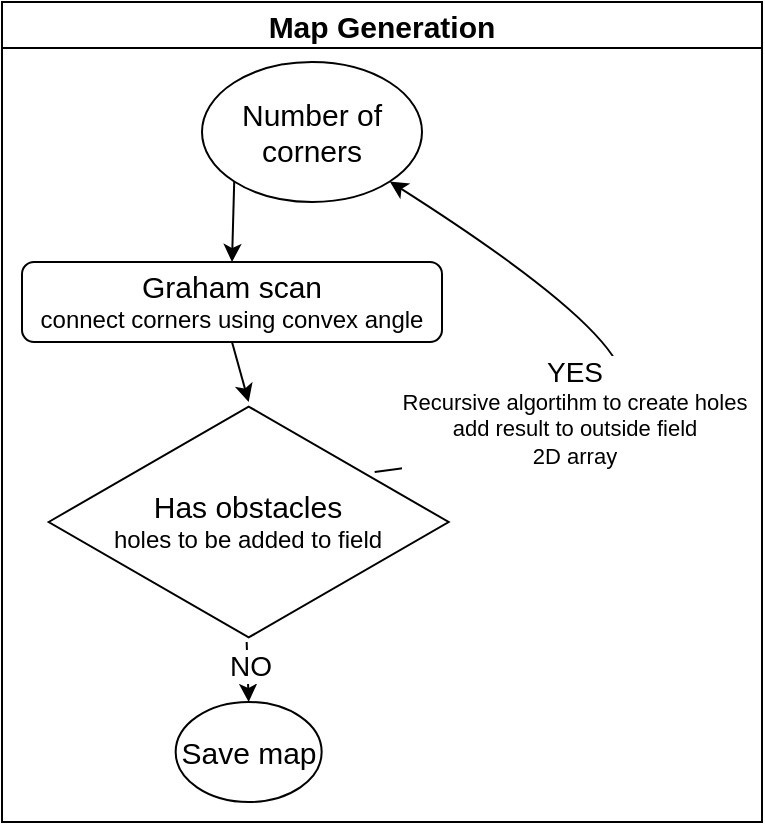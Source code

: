 <mxfile version="27.1.1">
  <diagram name="Page-1" id="HRGJyEPGa_MsWdXGEaco">
    <mxGraphModel dx="1187" dy="668" grid="1" gridSize="10" guides="1" tooltips="1" connect="1" arrows="1" fold="1" page="1" pageScale="1" pageWidth="850" pageHeight="1100" math="0" shadow="0">
      <root>
        <mxCell id="0" />
        <mxCell id="1" parent="0" />
        <mxCell id="yIRdzj23Edwq_WL7bTfc-16" value="&lt;font style=&quot;font-size: 15px;&quot;&gt;Map Generation&lt;/font&gt;" style="swimlane;whiteSpace=wrap;html=1;" parent="1" vertex="1">
          <mxGeometry x="140" y="400" width="380" height="410" as="geometry" />
        </mxCell>
        <mxCell id="yIRdzj23Edwq_WL7bTfc-18" value="&lt;div&gt;&lt;font style=&quot;font-size: 15px;&quot;&gt;Graham scan&lt;/font&gt;&lt;/div&gt;connect corners using convex angle" style="rounded=1;whiteSpace=wrap;html=1;" parent="yIRdzj23Edwq_WL7bTfc-16" vertex="1">
          <mxGeometry x="10" y="130" width="210" height="40" as="geometry" />
        </mxCell>
        <mxCell id="yIRdzj23Edwq_WL7bTfc-21" value="" style="endArrow=classic;html=1;rounded=0;exitX=0;exitY=1;exitDx=0;exitDy=0;entryX=0.5;entryY=0;entryDx=0;entryDy=0;" parent="yIRdzj23Edwq_WL7bTfc-16" source="PO3RijeszYsRJZFEl7BE-1" target="yIRdzj23Edwq_WL7bTfc-18" edge="1">
          <mxGeometry width="50" height="50" relative="1" as="geometry">
            <mxPoint x="157.5" y="120" as="sourcePoint" />
            <mxPoint x="160" y="160" as="targetPoint" />
          </mxGeometry>
        </mxCell>
        <mxCell id="yIRdzj23Edwq_WL7bTfc-24" value="" style="endArrow=classic;html=1;rounded=0;exitX=0.5;exitY=1;exitDx=0;exitDy=0;entryX=0.5;entryY=0;entryDx=0;entryDy=0;entryPerimeter=0;" parent="yIRdzj23Edwq_WL7bTfc-16" source="yIRdzj23Edwq_WL7bTfc-18" target="PO3RijeszYsRJZFEl7BE-3" edge="1">
          <mxGeometry width="50" height="50" relative="1" as="geometry">
            <mxPoint x="250" y="10" as="sourcePoint" />
            <mxPoint x="190" y="230" as="targetPoint" />
          </mxGeometry>
        </mxCell>
        <mxCell id="yIRdzj23Edwq_WL7bTfc-29" value="" style="curved=1;endArrow=classic;html=1;rounded=0;entryX=1;entryY=1;entryDx=0;entryDy=0;exitX=0.815;exitY=0.292;exitDx=0;exitDy=0;exitPerimeter=0;" parent="yIRdzj23Edwq_WL7bTfc-16" source="PO3RijeszYsRJZFEl7BE-3" target="PO3RijeszYsRJZFEl7BE-1" edge="1">
          <mxGeometry width="50" height="50" relative="1" as="geometry">
            <mxPoint x="231" y="260" as="sourcePoint" />
            <mxPoint x="258.08" y="120.99" as="targetPoint" />
            <Array as="points">
              <mxPoint x="300" y="220" />
              <mxPoint x="320" y="170" />
            </Array>
          </mxGeometry>
        </mxCell>
        <mxCell id="yIRdzj23Edwq_WL7bTfc-31" value="&lt;div&gt;&lt;font style=&quot;font-size: 14px;&quot;&gt;YES&lt;/font&gt;&lt;/div&gt;&lt;div&gt;Recursive algortihm to create holes&lt;/div&gt;&lt;div&gt;add result to outside field&lt;/div&gt;&lt;div&gt;2D array&lt;/div&gt;" style="edgeLabel;html=1;align=center;verticalAlign=middle;resizable=0;points=[];" parent="yIRdzj23Edwq_WL7bTfc-29" vertex="1" connectable="0">
          <mxGeometry x="-0.13" y="8" relative="1" as="geometry">
            <mxPoint x="-16" y="10" as="offset" />
          </mxGeometry>
        </mxCell>
        <mxCell id="PO3RijeszYsRJZFEl7BE-1" value="&lt;font style=&quot;font-size: 15px;&quot;&gt;Number of corners&lt;/font&gt;" style="ellipse;whiteSpace=wrap;html=1;" vertex="1" parent="yIRdzj23Edwq_WL7bTfc-16">
          <mxGeometry x="100" y="30" width="110" height="70" as="geometry" />
        </mxCell>
        <mxCell id="PO3RijeszYsRJZFEl7BE-3" value="&lt;div&gt;&lt;font style=&quot;font-size: 15px;&quot;&gt;Has obstacles&lt;/font&gt;&lt;/div&gt;&lt;div&gt;holes to be added to field&lt;/div&gt;" style="html=1;whiteSpace=wrap;aspect=fixed;shape=isoRectangle;" vertex="1" parent="yIRdzj23Edwq_WL7bTfc-16">
          <mxGeometry x="23.33" y="200" width="200" height="120" as="geometry" />
        </mxCell>
        <mxCell id="yIRdzj23Edwq_WL7bTfc-26" value="" style="endArrow=classic;html=1;rounded=0;exitX=0.495;exitY=1;exitDx=0;exitDy=0;entryX=0.5;entryY=0;entryDx=0;entryDy=0;exitPerimeter=0;" parent="yIRdzj23Edwq_WL7bTfc-16" source="PO3RijeszYsRJZFEl7BE-3" target="PO3RijeszYsRJZFEl7BE-5" edge="1">
          <mxGeometry width="50" height="50" relative="1" as="geometry">
            <mxPoint x="207.5" y="400" as="sourcePoint" />
            <mxPoint x="115" y="340" as="targetPoint" />
          </mxGeometry>
        </mxCell>
        <mxCell id="yIRdzj23Edwq_WL7bTfc-27" value="&lt;font style=&quot;font-size: 14px;&quot;&gt;NO&lt;/font&gt;" style="edgeLabel;html=1;align=center;verticalAlign=middle;resizable=0;points=[];" parent="yIRdzj23Edwq_WL7bTfc-26" vertex="1" connectable="0">
          <mxGeometry x="-0.2" y="1" relative="1" as="geometry">
            <mxPoint as="offset" />
          </mxGeometry>
        </mxCell>
        <mxCell id="PO3RijeszYsRJZFEl7BE-5" value="&lt;font style=&quot;font-size: 15px;&quot;&gt;Save map&lt;/font&gt;" style="ellipse;whiteSpace=wrap;html=1;" vertex="1" parent="yIRdzj23Edwq_WL7bTfc-16">
          <mxGeometry x="86.83" y="350" width="73" height="50" as="geometry" />
        </mxCell>
      </root>
    </mxGraphModel>
  </diagram>
</mxfile>

